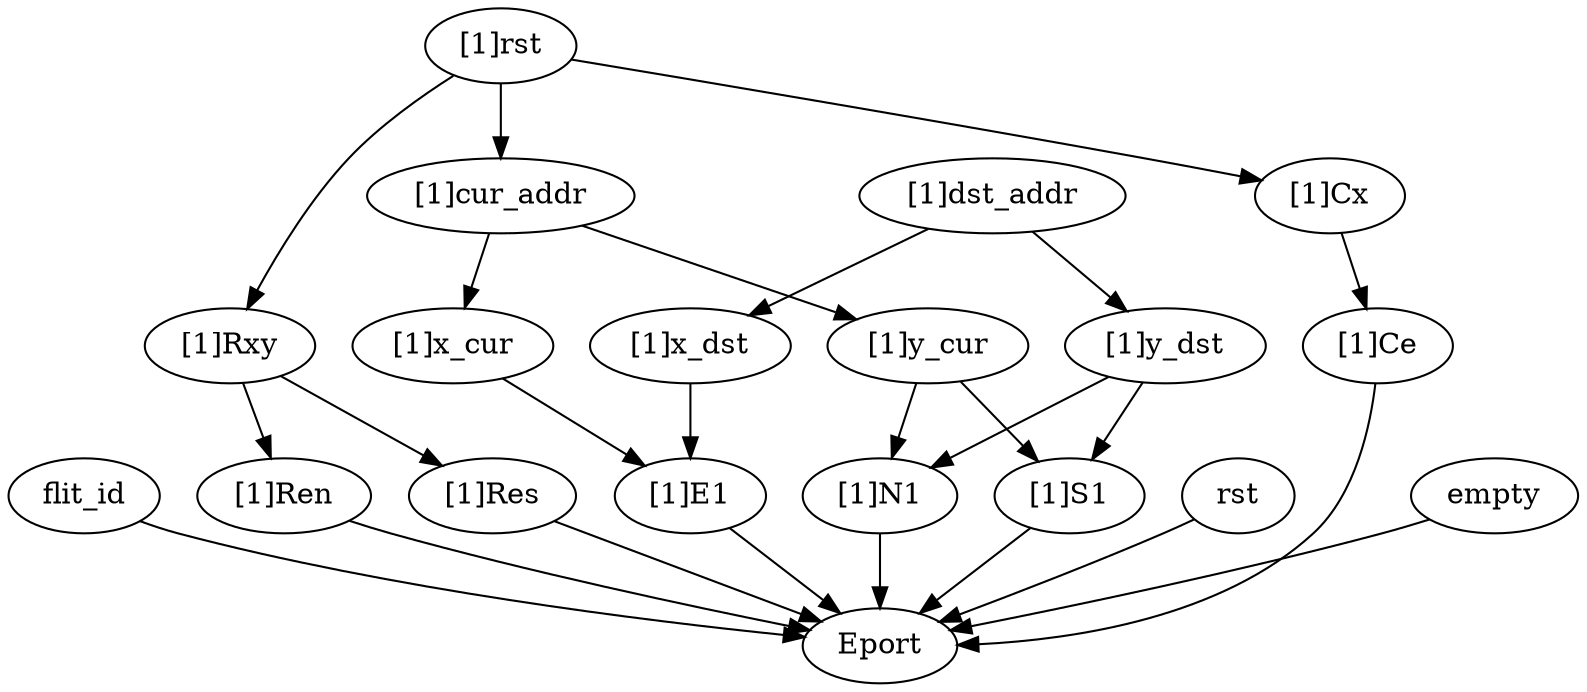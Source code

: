 strict digraph "" {
	flit_id	 [complexity=1,
		importance=0.0853604984153,
		rank=0.0853604984153];
	Eport	 [complexity=0,
		importance=0.066676855725,
		rank=0.0];
	flit_id -> Eport;
	"[1]Cx"	 [complexity=13,
		importance=0.117640164558,
		rank=0.00904924342751];
	"[1]Ce"	 [complexity=11,
		importance=0.0889470689402,
		rank=0.00808609717638];
	"[1]Cx" -> "[1]Ce";
	"[1]E1"	 [complexity=11,
		importance=0.0976636726282,
		rank=0.00887851569347];
	"[1]E1" -> Eport;
	"[1]x_cur"	 [complexity=14,
		importance=0.123520456368,
		rank=0.0088228897406];
	"[1]x_cur" -> "[1]E1";
	"[1]rst"	 [complexity=17,
		importance=0.170897194676,
		rank=0.0100527761574];
	"[1]rst" -> "[1]Cx";
	"[1]cur_addr"	 [complexity=16,
		importance=0.152213551986,
		rank=0.00951334699911];
	"[1]rst" -> "[1]cur_addr";
	"[1]Rxy"	 [complexity=13,
		importance=0.115846879295,
		rank=0.00891129840732];
	"[1]rst" -> "[1]Rxy";
	"[1]Res"	 [complexity=11,
		importance=0.0871537836777,
		rank=0.00792307124343];
	"[1]Res" -> Eport;
	"[1]y_dst"	 [complexity=14,
		importance=0.121018393351,
		rank=0.00864417095365];
	"[1]S1"	 [complexity=11,
		importance=0.0976636726282,
		rank=0.00887851569347];
	"[1]y_dst" -> "[1]S1";
	"[1]N1"	 [complexity=11,
		importance=0.0976636726282,
		rank=0.00887851569347];
	"[1]y_dst" -> "[1]N1";
	rst	 [complexity=3,
		importance=0.15203735414,
		rank=0.0506791180467];
	rst -> Eport;
	"[1]x_dst"	 [complexity=14,
		importance=0.121018393351,
		rank=0.00864417095365];
	"[1]x_dst" -> "[1]E1";
	"[1]cur_addr" -> "[1]x_cur";
	"[1]y_cur"	 [complexity=14,
		importance=0.123520456368,
		rank=0.0088228897406];
	"[1]cur_addr" -> "[1]y_cur";
	"[1]Ren"	 [complexity=11,
		importance=0.0871537836777,
		rank=0.00792307124343];
	"[1]Ren" -> Eport;
	"[1]S1" -> Eport;
	"[1]y_cur" -> "[1]S1";
	"[1]y_cur" -> "[1]N1";
	"[1]Rxy" -> "[1]Res";
	"[1]Rxy" -> "[1]Ren";
	"[1]dst_addr"	 [complexity=16,
		importance=0.139702036041,
		rank=0.00873137725259];
	"[1]dst_addr" -> "[1]y_dst";
	"[1]dst_addr" -> "[1]x_dst";
	"[1]Ce" -> Eport;
	empty	 [complexity=2,
		importance=0.0853604984153,
		rank=0.0426802492076];
	empty -> Eport;
	"[1]N1" -> Eport;
}
